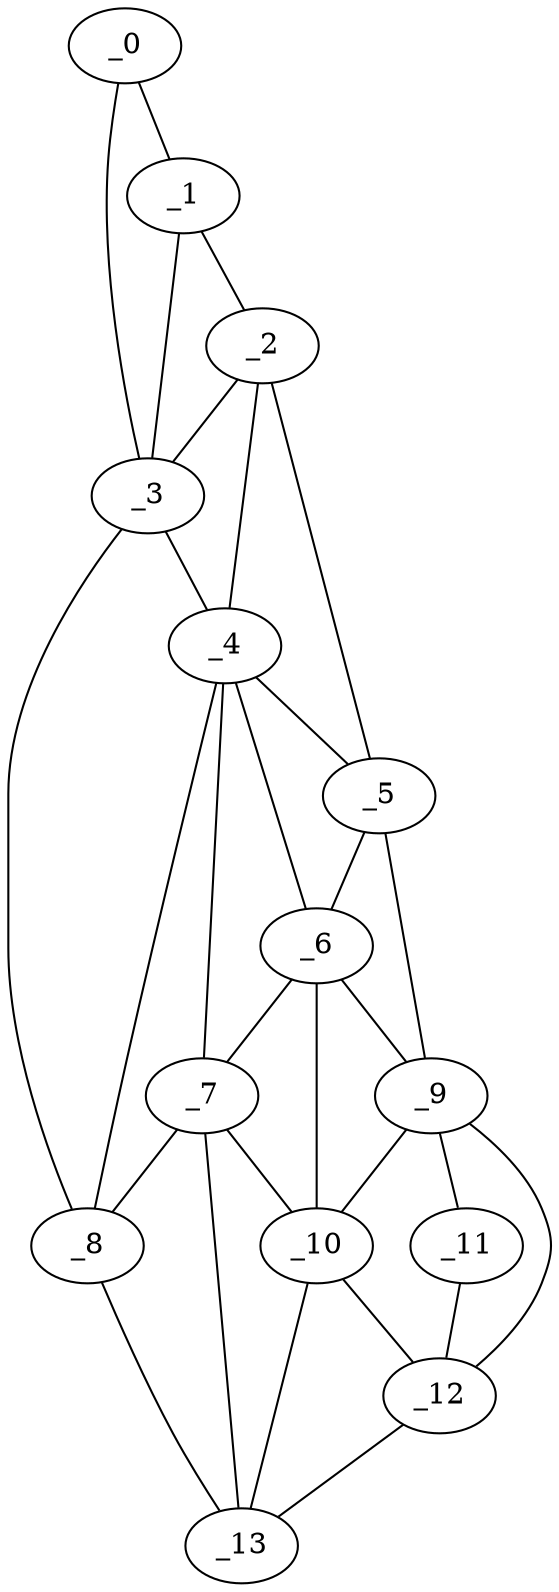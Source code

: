 graph "obj40__330.gxl" {
	_0	 [x=4,
		y=85];
	_1	 [x=5,
		y=64];
	_0 -- _1	 [valence=1];
	_3	 [x=13,
		y=90];
	_0 -- _3	 [valence=1];
	_2	 [x=13,
		y=50];
	_1 -- _2	 [valence=1];
	_1 -- _3	 [valence=2];
	_2 -- _3	 [valence=2];
	_4	 [x=81,
		y=56];
	_2 -- _4	 [valence=1];
	_5	 [x=88,
		y=33];
	_2 -- _5	 [valence=1];
	_3 -- _4	 [valence=2];
	_8	 [x=94,
		y=91];
	_3 -- _8	 [valence=1];
	_4 -- _5	 [valence=2];
	_6	 [x=93,
		y=52];
	_4 -- _6	 [valence=1];
	_7	 [x=93,
		y=75];
	_4 -- _7	 [valence=2];
	_4 -- _8	 [valence=2];
	_5 -- _6	 [valence=2];
	_9	 [x=116,
		y=42];
	_5 -- _9	 [valence=1];
	_6 -- _7	 [valence=2];
	_6 -- _9	 [valence=2];
	_10	 [x=122,
		y=65];
	_6 -- _10	 [valence=2];
	_7 -- _8	 [valence=2];
	_7 -- _10	 [valence=1];
	_13	 [x=125,
		y=79];
	_7 -- _13	 [valence=2];
	_8 -- _13	 [valence=1];
	_9 -- _10	 [valence=1];
	_11	 [x=125,
		y=50];
	_9 -- _11	 [valence=1];
	_12	 [x=125,
		y=58];
	_9 -- _12	 [valence=1];
	_10 -- _12	 [valence=2];
	_10 -- _13	 [valence=1];
	_11 -- _12	 [valence=1];
	_12 -- _13	 [valence=1];
}
